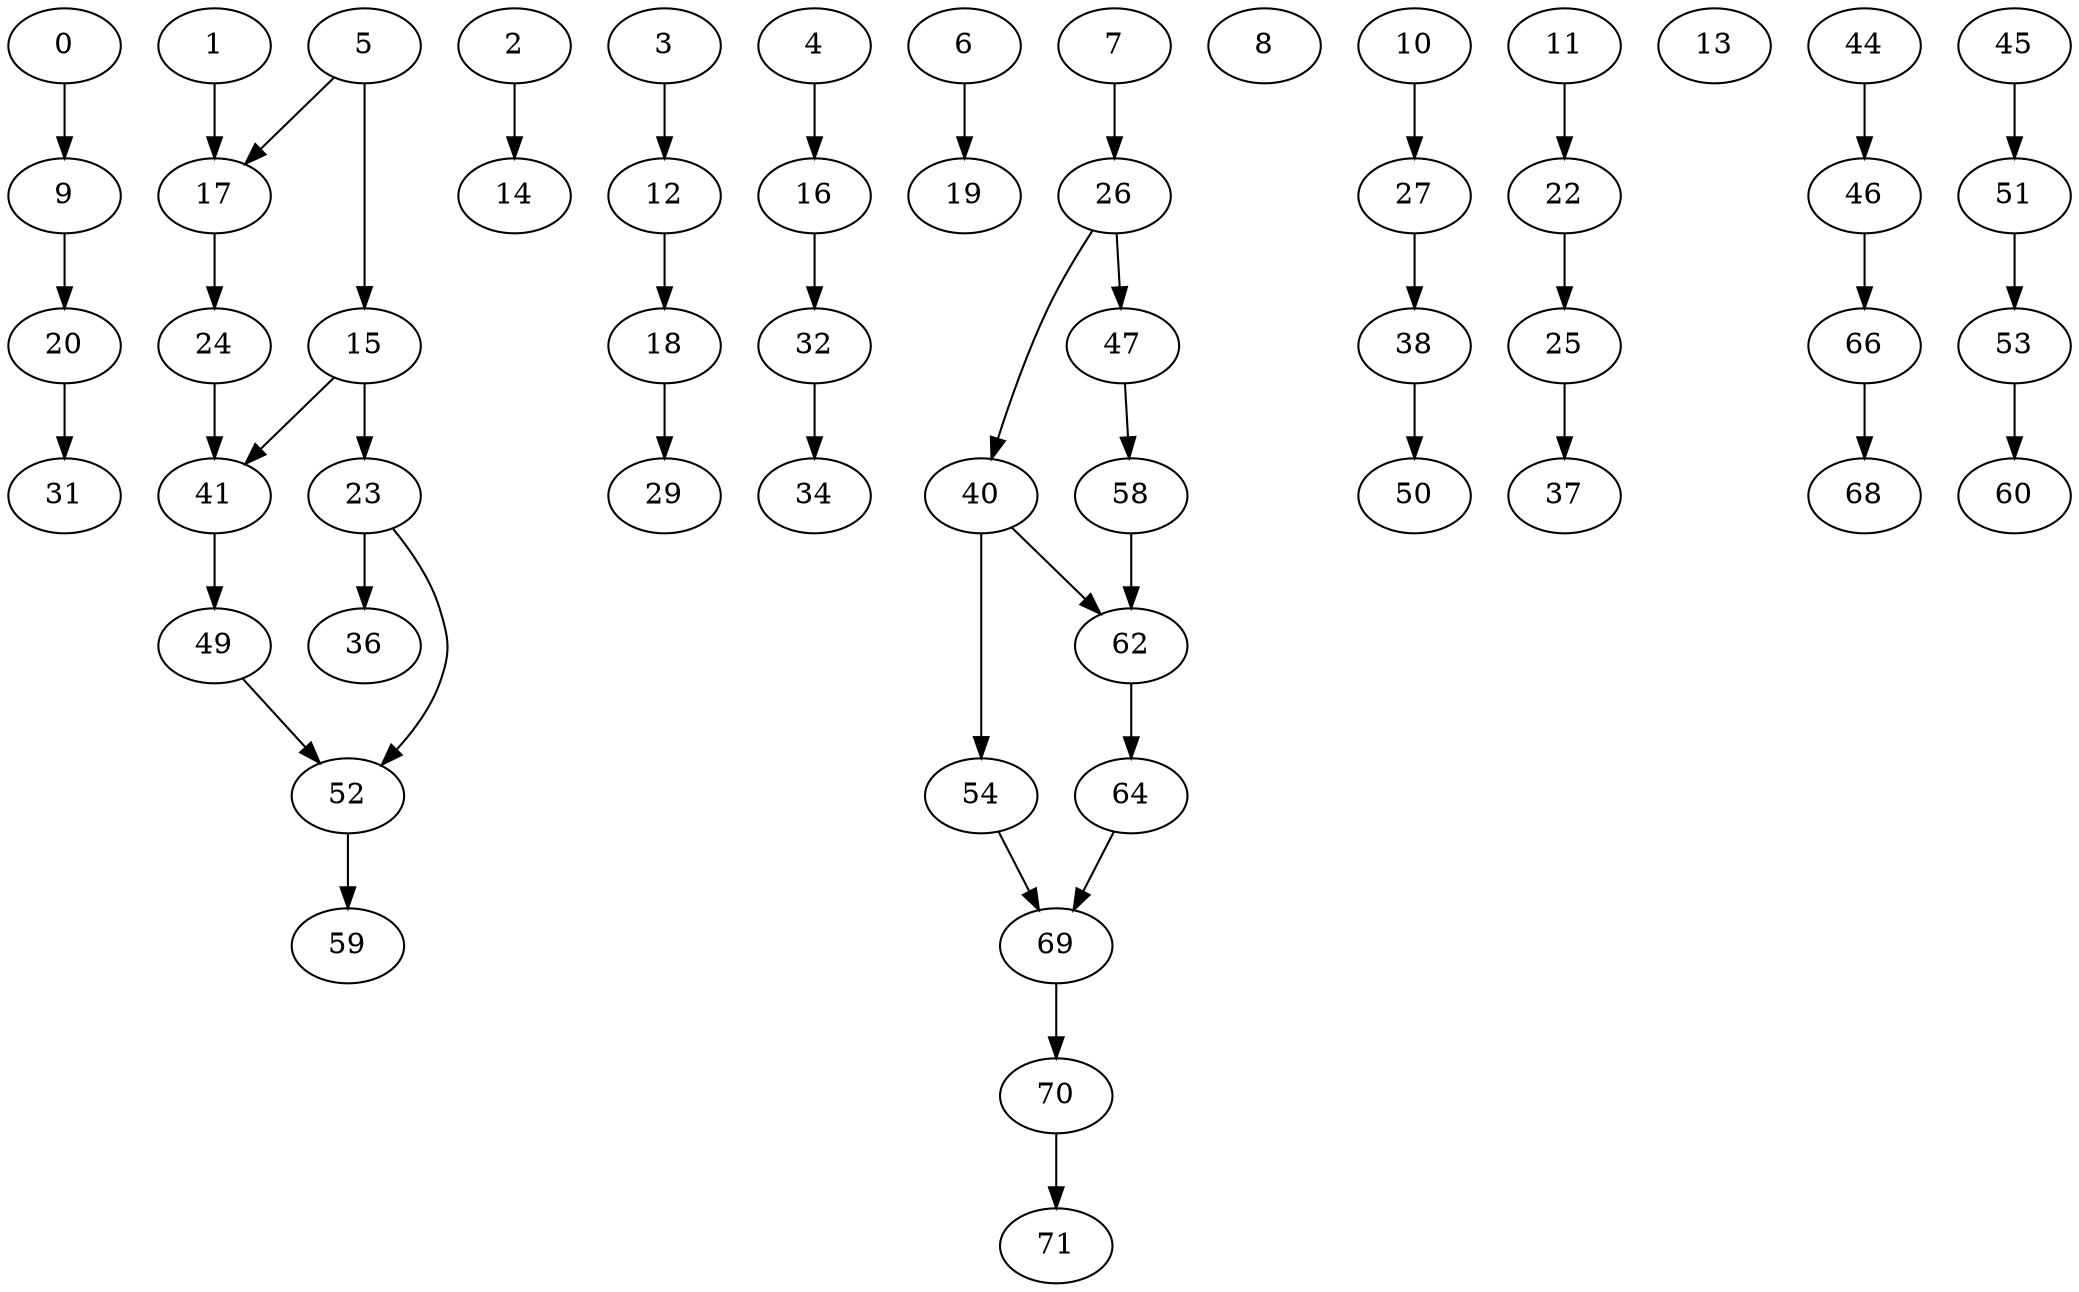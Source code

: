 digraph G {
0 [count=0, tid=5];
1 [count=0, tid=2];
2 [count=0, tid=1];
3 [count=0, tid=8];
4 [count=0, tid=10];
5 [count=0, tid=13];
6 [count=0, tid=0];
7 [count=0, tid=3];
8 [count=0, tid=11];
9 [count=1, tid=5];
10 [count=0, tid=9];
11 [count=0, tid=4];
12 [count=1, tid=8];
13 [count=0, tid=12];
14 [count=1, tid=1];
15 [count=1, tid=13];
16 [count=1, tid=10];
17 [count=1, tid=2];
18 [count=2, tid=8];
19 [count=1, tid=0];
20 [count=2, tid=5];
22 [count=1, tid=4];
23 [count=2, tid=13];
24 [count=2, tid=2];
25 [count=2, tid=4];
26 [count=1, tid=3];
27 [count=1, tid=9];
29 [count=3, tid=8];
31 [count=3, tid=5];
32 [count=2, tid=10];
34 [count=3, tid=10];
36 [count=3, tid=13];
37 [count=3, tid=4];
38 [count=2, tid=9];
40 [count=2, tid=3];
41 [count=3, tid=2];
44 [count=0, tid=7];
45 [count=0, tid=6];
46 [count=1, tid=7];
47 [count=0, tid=14];
49 [count=4, tid=2];
50 [count=3, tid=9];
51 [count=1, tid=6];
52 [count=5, tid=2];
53 [count=2, tid=6];
54 [count=3, tid=3];
58 [count=1, tid=14];
59 [count=6, tid=2];
60 [count=3, tid=6];
62 [count=2, tid=14];
64 [count=3, tid=14];
66 [count=2, tid=7];
68 [count=3, tid=7];
69 [count=4, tid=14];
70 [count=5, tid=14];
71 [count=6, tid=14];
0->9 ;
1->17 ;
2->14 ;
3->12 ;
4->16 ;
5->15 ;
5->17 ;
6->19 ;
7->26 ;
9->20 ;
10->27 ;
11->22 ;
12->18 ;
15->23 ;
15->41 ;
16->32 ;
17->24 ;
18->29 ;
20->31 ;
22->25 ;
23->36 ;
23->52 ;
24->41 ;
25->37 ;
26->40 ;
26->47 ;
27->38 ;
32->34 ;
38->50 ;
40->54 ;
40->62 ;
41->49 ;
44->46 ;
45->51 ;
46->66 ;
47->58 ;
49->52 ;
51->53 ;
52->59 ;
53->60 ;
54->69 ;
58->62 ;
62->64 ;
64->69 ;
66->68 ;
69->70 ;
70->71 ;
}
